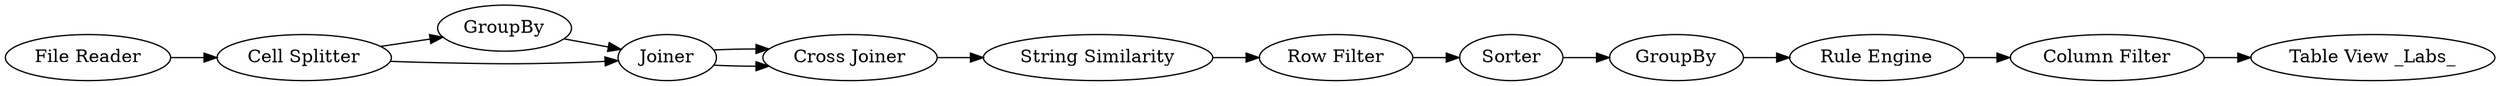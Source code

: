 digraph {
	1 [label="File Reader"]
	2 [label="Cell Splitter"]
	6 [label="String Similarity"]
	8 [label="Cross Joiner"]
	9 [label=GroupBy]
	10 [label=Sorter]
	11 [label=GroupBy]
	12 [label=Joiner]
	13 [label="Row Filter"]
	14 [label="Rule Engine"]
	15 [label="Column Filter"]
	16 [label="Table View _Labs_"]
	1 -> 2
	2 -> 11
	2 -> 12
	6 -> 13
	8 -> 6
	9 -> 14
	10 -> 9
	11 -> 12
	12 -> 8
	12 -> 8
	13 -> 10
	14 -> 15
	15 -> 16
	rankdir=LR
}
